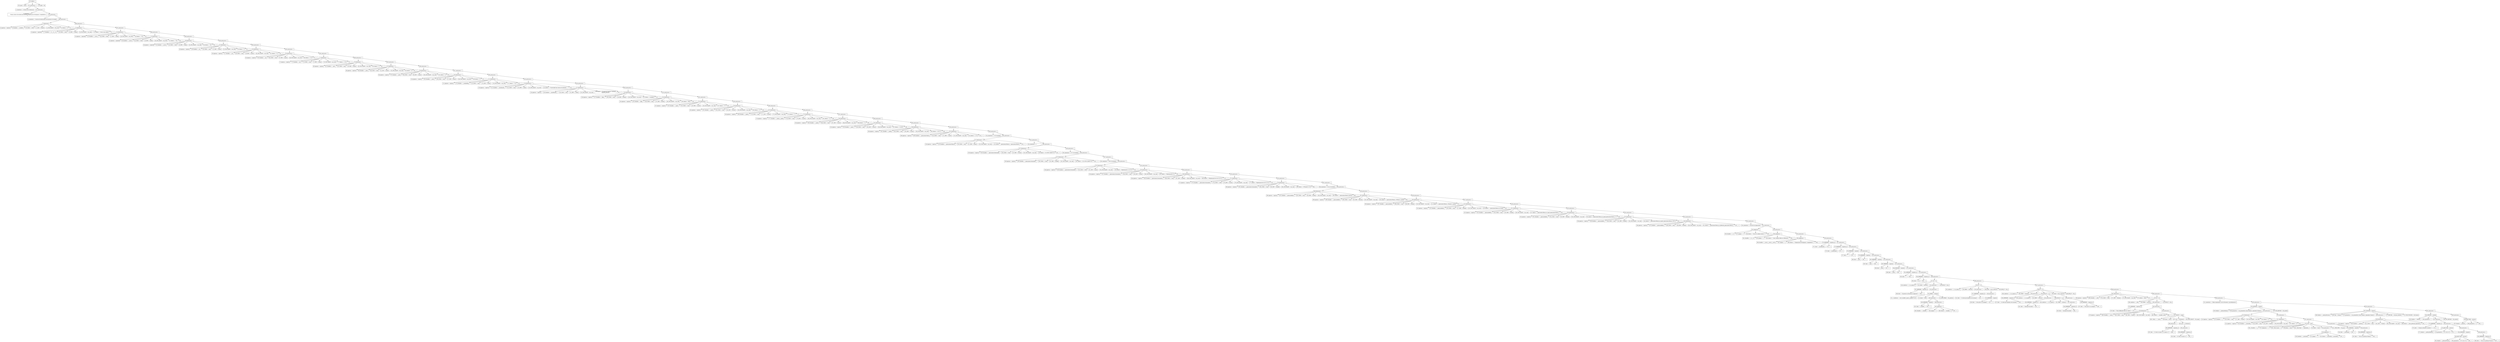 digraph G {node[shape=box, style=filled, color=black, fillcolor=white]; edge[color=black];rankdir=UD 

"673_Global -> "->"674_inicio -> inicio"
"673_Global -> "->"672_instruccion -> "
"672_instruccion -> "->"2_comentario -> /////inicio de la traduccion
"
"672_instruccion -> "->"671_instruccion -> "
"671_instruccion -> "->"4_comentario -> /*
        Primer archivo de entrada para proyecto organizacion de lenguajes y compiladores 1
*/"
"671_instruccion -> "->"670_instruccion -> "
"670_instruccion -> "->"6_comentario -> //seccion de declraciones de funciones de variables
"
"670_instruccion -> "->"669_instruccion -> "
"669_instruccion -> "->"7_Declaracion -> "
"7_Declaracion -> "->"8_Ingresar -> Ingresar"
"7_Declaracion -> "->"9_Variables -> _variable1_"
"7_Declaracion -> "->"10_COMO -> coMo"
"7_Declaracion -> "->"11_TIPO -> NumEro"
"7_Declaracion -> "->"12_CON_VALOR -> cOn_valor"
"7_Declaracion -> "->"13_Valores -> 5"
"7_Declaracion -> "->"14_; -> ;"
"669_instruccion -> "->"668_instruccion -> "
"668_instruccion -> "->"15_Declaracion -> "
"15_Declaracion -> "->"16_Ingresar -> ingresaR"
"15_Declaracion -> "->"17_Variables -> _v1_,_v2_,_v3_"
"15_Declaracion -> "->"18_COMO -> cOmo"
"15_Declaracion -> "->"19_TIPO -> CadenA"
"15_Declaracion -> "->"20_CON_VALOR -> con_vAlor"
"15_Declaracion -> "->"21_Valores -> \"esta es una cadena\""
"15_Declaracion -> "->"22_; -> ;"
"668_instruccion -> "->"667_instruccion -> "
"667_instruccion -> "->"23_Declaracion -> "
"23_Declaracion -> "->"24_Ingresar -> ingresaR"
"23_Declaracion -> "->"25_Variables -> _curso1_"
"23_Declaracion -> "->"26_COMO -> cOmo"
"23_Declaracion -> "->"27_TIPO -> cadena"
"23_Declaracion -> "->"28_CON_VALOR -> con_vAlor"
"23_Declaracion -> "->"29_Valores -> \"olc\""
"23_Declaracion -> "->"30_; -> ;"
"667_instruccion -> "->"666_instruccion -> "
"666_instruccion -> "->"31_Declaracion -> "
"31_Declaracion -> "->"32_Ingresar -> ingresaR"
"31_Declaracion -> "->"33_Variables -> _curso2_"
"31_Declaracion -> "->"34_COMO -> cOmo"
"31_Declaracion -> "->"35_TIPO -> cadena"
"31_Declaracion -> "->"36_CON_VALOR -> con_vAlor"
"31_Declaracion -> "->"37_Valores -> \"olc\""
"31_Declaracion -> "->"38_; -> ;"
"666_instruccion -> "->"665_instruccion -> "
"665_instruccion -> "->"39_Declaracion -> "
"39_Declaracion -> "->"40_Ingresar -> ingresaR"
"39_Declaracion -> "->"41_Variables -> _curso3_"
"39_Declaracion -> "->"42_COMO -> cOmo"
"39_Declaracion -> "->"43_TIPO -> cadena"
"39_Declaracion -> "->"44_CON_VALOR -> con_vAlor"
"39_Declaracion -> "->"45_Valores -> \"olc\""
"39_Declaracion -> "->"46_; -> ;"
"665_instruccion -> "->"664_instruccion -> "
"664_instruccion -> "->"47_Declaracion -> "
"47_Declaracion -> "->"48_Ingresar -> ingresar"
"47_Declaracion -> "->"49_Variables -> _pi1_"
"47_Declaracion -> "->"50_COMO -> como"
"47_Declaracion -> "->"51_TIPO -> numero"
"47_Declaracion -> "->"52_CON_VALOR -> con_valor"
"47_Declaracion -> "->"53_Valores -> 3"
"47_Declaracion -> "->"54_; -> ;"
"664_instruccion -> "->"663_instruccion -> "
"663_instruccion -> "->"55_Declaracion -> "
"55_Declaracion -> "->"56_Ingresar -> ingresar"
"55_Declaracion -> "->"57_Variables -> _pi2_"
"55_Declaracion -> "->"58_COMO -> como"
"55_Declaracion -> "->"59_TIPO -> numero"
"55_Declaracion -> "->"60_CON_VALOR -> con_valor"
"55_Declaracion -> "->"61_Valores -> 3.1"
"55_Declaracion -> "->"62_; -> ;"
"663_instruccion -> "->"662_instruccion -> "
"662_instruccion -> "->"63_Declaracion -> "
"63_Declaracion -> "->"64_Ingresar -> ingresar"
"63_Declaracion -> "->"65_Variables -> _pi3_"
"63_Declaracion -> "->"66_COMO -> como"
"63_Declaracion -> "->"67_TIPO -> numero"
"63_Declaracion -> "->"68_CON_VALOR -> con_valor"
"63_Declaracion -> "->"69_Valores -> 3.14"
"63_Declaracion -> "->"70_; -> ;"
"662_instruccion -> "->"661_instruccion -> "
"661_instruccion -> "->"71_Declaracion -> "
"71_Declaracion -> "->"72_Ingresar -> ingresar"
"71_Declaracion -> "->"73_Variables -> _pi4_"
"71_Declaracion -> "->"74_COMO -> como"
"71_Declaracion -> "->"75_TIPO -> numero"
"71_Declaracion -> "->"76_CON_VALOR -> con_valor"
"71_Declaracion -> "->"77_Valores -> 3.141"
"71_Declaracion -> "->"78_; -> ;"
"661_instruccion -> "->"660_instruccion -> "
"660_instruccion -> "->"79_Declaracion -> "
"79_Declaracion -> "->"80_Ingresar -> ingresar"
"79_Declaracion -> "->"81_Variables -> _anio1_"
"79_Declaracion -> "->"82_COMO -> como"
"79_Declaracion -> "->"83_TIPO -> numero"
"79_Declaracion -> "->"84_CON_VALOR -> con_valor"
"79_Declaracion -> "->"85_Valores -> 1"
"79_Declaracion -> "->"86_; -> ;"
"660_instruccion -> "->"659_instruccion -> "
"659_instruccion -> "->"87_Declaracion -> "
"87_Declaracion -> "->"88_Ingresar -> ingresar"
"87_Declaracion -> "->"89_Variables -> _anio2_"
"87_Declaracion -> "->"90_COMO -> como"
"87_Declaracion -> "->"91_TIPO -> numero"
"87_Declaracion -> "->"92_CON_VALOR -> con_valor"
"87_Declaracion -> "->"93_Valores -> 9"
"87_Declaracion -> "->"94_; -> ;"
"659_instruccion -> "->"658_instruccion -> "
"658_instruccion -> "->"95_Declaracion -> "
"95_Declaracion -> "->"96_Ingresar -> ingresar"
"95_Declaracion -> "->"97_Variables -> _anio3_"
"95_Declaracion -> "->"98_COMO -> como"
"95_Declaracion -> "->"99_TIPO -> numero"
"95_Declaracion -> "->"100_CON_VALOR -> con_valor"
"95_Declaracion -> "->"101_Valores -> 4"
"95_Declaracion -> "->"102_; -> ;"
"658_instruccion -> "->"657_instruccion -> "
"657_instruccion -> "->"103_Declaracion -> "
"103_Declaracion -> "->"104_Ingresar -> ingresar"
"103_Declaracion -> "->"105_Variables -> _anio4_"
"103_Declaracion -> "->"106_COMO -> como"
"103_Declaracion -> "->"107_TIPO -> numero"
"103_Declaracion -> "->"108_CON_VALOR -> con_valor"
"103_Declaracion -> "->"109_Valores -> 5"
"103_Declaracion -> "->"110_; -> ;"
"657_instruccion -> "->"656_instruccion -> "
"656_instruccion -> "->"111_Declaracion -> "
"111_Declaracion -> "->"112_Ingresar -> ingresar"
"111_Declaracion -> "->"113_Variables -> _variableNeg_"
"111_Declaracion -> "->"114_COMO -> como"
"111_Declaracion -> "->"115_TIPO -> numero"
"111_Declaracion -> "->"116_CON_VALOR -> con_valor"
"111_Declaracion -> "->"117_Valores -> -5.0"
"111_Declaracion -> "->"118_; -> ;"
"656_instruccion -> "->"655_instruccion -> "
"655_instruccion -> "->"119_Declaracion -> "
"119_Declaracion -> "->"120_Ingresar -> ingresar"
"119_Declaracion -> "->"121_Variables -> _encabezado1_"
"119_Declaracion -> "->"122_COMO -> como"
"119_Declaracion -> "->"123_TIPO -> cadena"
"119_Declaracion -> "->"124_CON_VALOR -> con_valor"
"119_Declaracion -> "->"125_Valores -> \"Universidad San Carlos de Guatemala...;\""
"119_Declaracion -> "->"126_; -> ;"
"655_instruccion -> "->"654_instruccion -> "
"654_instruccion -> "->"127_Declaracion -> "
"127_Declaracion -> "->"128_Ingresar -> ingresar"
"127_Declaracion -> "->"129_Variables -> _encabezado2_"
"127_Declaracion -> "->"130_COMO -> como"
"127_Declaracion -> "->"131_TIPO -> cadena"
"127_Declaracion -> "->"132_CON_VALOR -> con_valor"
"127_Declaracion -> "->"133_Valores -> \"Escuela de Ciencias y Sistemas
Segundo semestre
\""
"127_Declaracion -> "->"134_; -> ;"
"654_instruccion -> "->"653_instruccion -> "
"653_instruccion -> "->"135_Declaracion -> "
"135_Declaracion -> "->"136_Ingresar -> ingresar"
"135_Declaracion -> "->"137_Variables -> _flag1_"
"135_Declaracion -> "->"138_COMO -> como"
"135_Declaracion -> "->"139_TIPO -> boolean"
"135_Declaracion -> "->"140_CON_VALOR -> con_valor"
"135_Declaracion -> "->"141_Valores -> verdadero"
"135_Declaracion -> "->"142_; -> ;"
"653_instruccion -> "->"652_instruccion -> "
"652_instruccion -> "->"143_Declaracion -> "
"143_Declaracion -> "->"144_Ingresar -> ingresar"
"143_Declaracion -> "->"145_Variables -> _flag2_"
"143_Declaracion -> "->"146_COMO -> como"
"143_Declaracion -> "->"147_TIPO -> boolean"
"143_Declaracion -> "->"148_CON_VALOR -> con_valor"
"143_Declaracion -> "->"149_Valores -> falso"
"143_Declaracion -> "->"150_; -> ;"
"652_instruccion -> "->"651_instruccion -> "
"651_instruccion -> "->"151_Declaracion -> "
"151_Declaracion -> "->"152_Ingresar -> ingresar"
"151_Declaracion -> "->"153_Variables -> _name1_"
"151_Declaracion -> "->"154_COMO -> como"
"151_Declaracion -> "->"155_TIPO -> caracter"
"151_Declaracion -> "->"156_CON_VALOR -> con_valor"
"151_Declaracion -> "->"157_Valores -> 'f'"
"151_Declaracion -> "->"158_; -> ;"
"651_instruccion -> "->"650_instruccion -> "
"650_instruccion -> "->"159_Declaracion -> "
"159_Declaracion -> "->"160_Ingresar -> ingresar"
"159_Declaracion -> "->"161_Variables -> _name2_"
"159_Declaracion -> "->"162_COMO -> como"
"159_Declaracion -> "->"163_TIPO -> caracter"
"159_Declaracion -> "->"164_CON_VALOR -> con_valor"
"159_Declaracion -> "->"165_Valores -> 'e'"
"159_Declaracion -> "->"166_; -> ;"
"650_instruccion -> "->"649_instruccion -> "
"649_instruccion -> "->"167_Declaracion -> "
"167_Declaracion -> "->"168_Ingresar -> ingresar"
"167_Declaracion -> "->"169_Variables -> _name3_"
"167_Declaracion -> "->"170_COMO -> como"
"167_Declaracion -> "->"171_TIPO -> caracter"
"167_Declaracion -> "->"172_CON_VALOR -> con_valor"
"167_Declaracion -> "->"173_Valores -> 'r'"
"167_Declaracion -> "->"174_; -> ;"
"649_instruccion -> "->"648_instruccion -> "
"648_instruccion -> "->"175_Declaracion -> "
"175_Declaracion -> "->"176_Ingresar -> ingresar"
"175_Declaracion -> "->"177_Variables -> _name4_,_name6_"
"175_Declaracion -> "->"178_COMO -> como"
"175_Declaracion -> "->"179_TIPO -> caracter"
"175_Declaracion -> "->"180_CON_VALOR -> con_valor"
"175_Declaracion -> "->"181_Valores -> 'n'"
"175_Declaracion -> "->"182_; -> ;"
"648_instruccion -> "->"647_instruccion -> "
"647_instruccion -> "->"183_Declaracion -> "
"183_Declaracion -> "->"184_Ingresar -> ingresar"
"183_Declaracion -> "->"185_Variables -> _name5_"
"183_Declaracion -> "->"186_COMO -> como"
"183_Declaracion -> "->"187_TIPO -> caracter"
"183_Declaracion -> "->"188_CON_VALOR -> con_valor"
"183_Declaracion -> "->"189_Valores -> 'a'"
"183_Declaracion -> "->"190_; -> ;"
"647_instruccion -> "->"646_instruccion -> "
"646_instruccion -> "->"191_Declaracion -> "
"191_Declaracion -> "->"192_Ingresar -> ingresar"
"191_Declaracion -> "->"193_Variables -> _name7_"
"191_Declaracion -> "->"194_COMO -> como"
"191_Declaracion -> "->"195_TIPO -> caracter"
"191_Declaracion -> "->"196_CON_VALOR -> con_valor"
"191_Declaracion -> "->"197_Valores -> '${100}'"
"191_Declaracion -> "->"198_; -> ;"
"646_instruccion -> "->"645_instruccion -> "
"645_instruccion -> "->"199_Declaracion -> "
"199_Declaracion -> "->"200_Ingresar -> ingresar"
"199_Declaracion -> "->"201_Variables -> _name8_"
"199_Declaracion -> "->"202_COMO -> como"
"199_Declaracion -> "->"203_TIPO -> caracter"
"199_Declaracion -> "->"204_CON_VALOR -> con_valor"
"199_Declaracion -> "->"205_Valores -> '${111}'"
"199_Declaracion -> "->"206_; -> ;"
"645_instruccion -> "->"644_instruccion -> "
"644_instruccion -> "->"207_Declaracion -> "
"207_Declaracion -> "->"208_Ingresar -> ingresar"
"207_Declaracion -> "->"209_Variables -> _operaciones1Basica_"
"207_Declaracion -> "->"210_COMO -> como"
"207_Declaracion -> "->"211_TIPO -> numero"
"207_Declaracion -> "->"212_CON_VALOR -> con_valor"
"207_Declaracion -> "->"213_Valores -> 1+(1)"
"207_Declaracion -> "->"214_; -> ;"
"644_instruccion -> "->"643_instruccion -> "
"643_instruccion -> "->"216_comentario -> //2 el resultado
"
"643_instruccion -> "->"642_instruccion -> "
"642_instruccion -> "->"217_Declaracion -> "
"217_Declaracion -> "->"218_Ingresar -> ingresar"
"217_Declaracion -> "->"219_Variables -> _operaciones1Basica2_"
"217_Declaracion -> "->"220_COMO -> como"
"217_Declaracion -> "->"221_TIPO -> numero"
"217_Declaracion -> "->"222_CON_VALOR -> con_valor"
"217_Declaracion -> "->"223_Valores -> _operaciones1Basica_+_operaciones1Basica_"
"217_Declaracion -> "->"224_; -> ;"
"642_instruccion -> "->"641_instruccion -> "
"641_instruccion -> "->"226_comentario -> //               
"
"641_instruccion -> "->"640_instruccion -> "
"640_instruccion -> "->"227_Declaracion -> "
"227_Declaracion -> "->"228_Ingresar -> ingresar"
"227_Declaracion -> "->"229_Variables -> _operaciones1Intermedia_"
"227_Declaracion -> "->"230_COMO -> Como"
"227_Declaracion -> "->"231_TIPO -> nUmero"
"227_Declaracion -> "->"232_CON_VALOR -> con_valor"
"227_Declaracion -> "->"233_Valores -> 15+(9*8)+200/8*3+9"
"227_Declaracion -> "->"234_; -> ;"
"640_instruccion -> "->"639_instruccion -> "
"639_instruccion -> "->"236_comentario -> //171 el resultado
"
"639_instruccion -> "->"638_instruccion -> "
"638_instruccion -> "->"237_Declaracion -> "
"237_Declaracion -> "->"238_Ingresar -> ingresar"
"237_Declaracion -> "->"239_Variables -> _operaciones1Avanzadas1_"
"237_Declaracion -> "->"240_COMO -> ComO"
"237_Declaracion -> "->"241_TIPO -> numeRo"
"237_Declaracion -> "->"242_CON_VALOR -> con_valor"
"237_Declaracion -> "->"243_Valores -> ((15+9)*8+200/8*3+9)"
"237_Declaracion -> "->"244_; -> ;"
"638_instruccion -> "->"637_instruccion -> "
"637_instruccion -> "->"246_comentario -> //291 el resultado
"
"637_instruccion -> "->"636_instruccion -> "
"636_instruccion -> "->"247_Declaracion -> "
"247_Declaracion -> "->"248_Ingresar -> ingresar"
"247_Declaracion -> "->"249_Variables -> _operaciones1Avanzadas2_"
"247_Declaracion -> "->"250_COMO -> coMo"
"247_Declaracion -> "->"251_TIPO -> numero"
"247_Declaracion -> "->"252_CON_VALOR -> con_valor"
"247_Declaracion -> "->"253_Valores -> 30potencia[22.2-2.2]+(2)"
"247_Declaracion -> "->"254_; -> ;"
"636_instruccion -> "->"635_instruccion -> "
"635_instruccion -> "->"255_Declaracion -> "
"255_Declaracion -> "->"256_Ingresar -> ingresar"
"255_Declaracion -> "->"257_Variables -> _operaciones1Avanzadas3_"
"255_Declaracion -> "->"258_COMO -> como"
"255_Declaracion -> "->"259_TIPO -> nuMero"
"255_Declaracion -> "->"260_CON_VALOR -> con_valor"
"255_Declaracion -> "->"261_Valores -> (30potencia[2])+(2)"
"255_Declaracion -> "->"262_; -> ;"
"635_instruccion -> "->"634_instruccion -> "
"634_instruccion -> "->"263_Declaracion -> "
"263_Declaracion -> "->"264_Ingresar -> ingresar"
"263_Declaracion -> "->"265_Variables -> _operaciones1Avanzadas4_"
"263_Declaracion -> "->"266_COMO -> Como"
"263_Declaracion -> "->"267_TIPO -> numeRo"
"263_Declaracion -> "->"268_CON_VALOR -> con_valor"
"263_Declaracion -> "->"269_Valores -> (30potencia[10-8+9-4*2-1])+(2)"
"263_Declaracion -> "->"270_; -> ;"
"634_instruccion -> "->"633_instruccion -> "
"633_instruccion -> "->"271_Declaracion -> "
"271_Declaracion -> "->"272_Ingresar -> ingresar"
"271_Declaracion -> "->"273_Variables -> _operaciones1Avanzadas5_"
"271_Declaracion -> "->"274_COMO -> coMo"
"271_Declaracion -> "->"275_TIPO -> nUmero"
"271_Declaracion -> "->"276_CON_VALOR -> con_valor"
"271_Declaracion -> "->"277_Valores -> 30potencia[10-8+9-4*2-1]+(2)"
"271_Declaracion -> "->"278_; -> ;"
"633_instruccion -> "->"632_instruccion -> "
"632_instruccion -> "->"279_Declaracion -> "
"279_Declaracion -> "->"280_Ingresar -> ingresar"
"279_Declaracion -> "->"281_Variables -> _operaciones1Avanzadas6_"
"279_Declaracion -> "->"282_COMO -> Como"
"279_Declaracion -> "->"283_TIPO -> numeRo"
"279_Declaracion -> "->"284_CON_VALOR -> con_valor"
"279_Declaracion -> "->"285_Valores -> (5*8)mod(1+5+6)"
"279_Declaracion -> "->"286_; -> ;"
"632_instruccion -> "->"631_instruccion -> "
"631_instruccion -> "->"288_comentario -> //4 es el resultado
"
"631_instruccion -> "->"630_instruccion -> "
"630_instruccion -> "->"289_Declaracion -> "
"289_Declaracion -> "->"290_Ingresar -> ingresar"
"289_Declaracion -> "->"291_Variables -> _operacionRela3_"
"289_Declaracion -> "->"292_COMO -> como"
"289_Declaracion -> "->"293_TIPO -> boolean"
"289_Declaracion -> "->"294_CON_VALOR -> con_valor"
"289_Declaracion -> "->"295_Valores -> _operaciones1Basica_mayor8"
"289_Declaracion -> "->"296_; -> ;"
"630_instruccion -> "->"629_instruccion -> "
"629_instruccion -> "->"297_Declaracion -> "
"297_Declaracion -> "->"298_Ingresar -> ingresar"
"297_Declaracion -> "->"299_Variables -> _operacionRela3_"
"297_Declaracion -> "->"300_COMO -> como"
"297_Declaracion -> "->"301_TIPO -> BooLean"
"297_Declaracion -> "->"302_CON_VALOR -> con_valor"
"297_Declaracion -> "->"303_Valores -> (_operaciones1Basica_+6)Mayor_o_igual8"
"297_Declaracion -> "->"304_; -> ;"
"629_instruccion -> "->"628_instruccion -> "
"628_instruccion -> "->"305_Declaracion -> "
"305_Declaracion -> "->"306_Ingresar -> ingresar"
"305_Declaracion -> "->"307_Variables -> _operacionRela3_"
"305_Declaracion -> "->"308_COMO -> como"
"305_Declaracion -> "->"309_TIPO -> boolean"
"305_Declaracion -> "->"310_CON_VALOR -> con_valor"
"305_Declaracion -> "->"311_Valores -> (_operaciones1Basica_+6)menor_o_igual8"
"305_Declaracion -> "->"312_; -> ;"
"628_instruccion -> "->"627_instruccion -> "
"627_instruccion -> "->"313_Declaracion -> "
"313_Declaracion -> "->"314_Ingresar -> ingresar"
"313_Declaracion -> "->"315_Variables -> _operacionRela4_"
"313_Declaracion -> "->"316_COMO -> como"
"313_Declaracion -> "->"317_TIPO -> booleAn"
"313_Declaracion -> "->"318_CON_VALOR -> con_valor"
"313_Declaracion -> "->"319_Valores -> _operaciones1Basica_es_iGual8"
"313_Declaracion -> "->"320_; -> ;"
"627_instruccion -> "->"626_instruccion -> "
"626_instruccion -> "->"321_Declaracion -> "
"321_Declaracion -> "->"322_Ingresar -> ingresar"
"321_Declaracion -> "->"323_Variables -> _operacionRela5_"
"321_Declaracion -> "->"324_COMO -> como"
"321_Declaracion -> "->"325_TIPO -> boolean"
"321_Declaracion -> "->"326_CON_VALOR -> con_valor"
"321_Declaracion -> "->"327_Valores -> _operaciones1Basica_es_igual_operaciones1Basica_"
"321_Declaracion -> "->"328_; -> ;"
"626_instruccion -> "->"625_instruccion -> "
"625_instruccion -> "->"329_Declaracion -> "
"329_Declaracion -> "->"330_Ingresar -> ingresar"
"329_Declaracion -> "->"331_Variables -> _operacionRela6_"
"329_Declaracion -> "->"332_COMO -> como"
"329_Declaracion -> "->"333_TIPO -> Boolean"
"329_Declaracion -> "->"334_CON_VALOR -> con_valor"
"329_Declaracion -> "->"335_Valores -> _operaciones1Basica_es_iguAl_operaciones1Basica_+1"
"329_Declaracion -> "->"336_; -> ;"
"625_instruccion -> "->"624_instruccion -> "
"624_instruccion -> "->"337_Declaracion -> "
"337_Declaracion -> "->"338_Ingresar -> ingresar"
"337_Declaracion -> "->"339_Variables -> _operacionRela7_"
"337_Declaracion -> "->"340_COMO -> como"
"337_Declaracion -> "->"341_TIPO -> boolEan"
"337_Declaracion -> "->"342_CON_VALOR -> con_valor"
"337_Declaracion -> "->"343_Valores -> _operaciones1Basica_es_igual(_operaciones1Basica_)*(8+5)"
"337_Declaracion -> "->"344_; -> ;"
"624_instruccion -> "->"623_instruccion -> "
"623_instruccion -> "->"345_Declaracion -> "
"345_Declaracion -> "->"346_Ingresar -> ingresar"
"345_Declaracion -> "->"347_Variables -> _operacionRela5_"
"345_Declaracion -> "->"348_COMO -> como"
"345_Declaracion -> "->"349_TIPO -> bOoleAn"
"345_Declaracion -> "->"350_CON_VALOR -> con_valor"
"345_Declaracion -> "->"351_Valores -> _operaciones1Basica_es_diferente_operaciones1Basica_"
"345_Declaracion -> "->"352_; -> ;"
"623_instruccion -> "->"622_instruccion -> "
"622_instruccion -> "->"354_comentario -> //seccion de asignaciones
"
"622_instruccion -> "->"621_instruccion -> "
"621_instruccion -> "->"355_Asignacion -> "
"355_Asignacion -> "->"356_Variables -> _v1_"
"355_Asignacion -> "->"357_Asignar -> ->"
"355_Asignacion -> "->"358_Valores -> \"esta es la cadena numero 1\""
"355_Asignacion -> "->"359_; -> ;"
"621_instruccion -> "->"620_instruccion -> "
"620_instruccion -> "->"360_Asignacion -> "
"360_Asignacion -> "->"361_Variables -> _v2_,_v3_"
"360_Asignacion -> "->"362_Asignar -> ->"
"360_Asignacion -> "->"363_Valores -> \"estas cadenas deben ser diferentes\""
"360_Asignacion -> "->"364_; -> ;"
"620_instruccion -> "->"619_instruccion -> "
"619_instruccion -> "->"365_Asignacion -> "
"365_Asignacion -> "->"366_Variables -> _curso1_,_curso2_,_curso3_"
"365_Asignacion -> "->"367_Asignar -> ->"
"365_Asignacion -> "->"368_Valores -> \"Organizacion de lenguajes y compiladores 1\""
"365_Asignacion -> "->"369_; -> ;"
"619_instruccion -> "->"618_instruccion -> "
"618_instruccion -> "->"370_IMPRIMIR -> imprimir_nl"
"370_IMPRIMIR -> imprimir_nl"->"371_Valor -> _encabezado1_"
"370_IMPRIMIR -> imprimir_nl"->"372_; -> ;"
"618_instruccion -> "->"617_instruccion -> "
"617_instruccion -> "->"373_IMPRIMIR -> imprimir_nl"
"373_IMPRIMIR -> imprimir_nl"->"374_Valor -> _encabezado2_"
"373_IMPRIMIR -> imprimir_nl"->"375_; -> ;"
"617_instruccion -> "->"616_instruccion -> "
"616_instruccion -> "->"376_IMPRIMIR -> imprimir"
"376_IMPRIMIR -> imprimir"->"377_Valor -> \"...\""
"376_IMPRIMIR -> imprimir"->"378_; -> ;"
"616_instruccion -> "->"615_instruccion -> "
"615_instruccion -> "->"379_IMPRIMIR -> imprimir"
"379_IMPRIMIR -> imprimir"->"380_Valor -> _anio1_"
"379_IMPRIMIR -> imprimir"->"381_; -> ;"
"615_instruccion -> "->"614_instruccion -> "
"614_instruccion -> "->"382_IMPRIMIR -> imprimir"
"382_IMPRIMIR -> imprimir"->"383_Valor -> _anio2_"
"382_IMPRIMIR -> imprimir"->"384_; -> ;"
"614_instruccion -> "->"613_instruccion -> "
"613_instruccion -> "->"385_IMPRIMIR -> imprimir"
"385_IMPRIMIR -> imprimir"->"386_Valor -> _anio3_"
"385_IMPRIMIR -> imprimir"->"387_; -> ;"
"613_instruccion -> "->"612_instruccion -> "
"612_instruccion -> "->"388_IMPRIMIR -> imprimir"
"388_IMPRIMIR -> imprimir"->"389_Valor -> _anio4_"
"388_IMPRIMIR -> imprimir"->"390_; -> ;"
"612_instruccion -> "->"611_instruccion -> "
"611_instruccion -> "->"391_IMPRIMIR -> imprimir_nl"
"391_IMPRIMIR -> imprimir_nl"->"392_Valor -> \".\""
"391_IMPRIMIR -> imprimir_nl"->"393_; -> ;"
"611_instruccion -> "->"610_instruccion -> "
"610_instruccion -> "->"394_IMPRIMIR -> imprimir_nl"
"394_IMPRIMIR -> imprimir_nl"->"395_Valor -> (_v3_)"
"394_IMPRIMIR -> imprimir_nl"->"396_; -> ;"
"610_instruccion -> "->"609_instruccion -> "
"609_instruccion -> "->"417_IF -> si"
"417_IF -> si"->"418_condicion -> _v1_es_igual_v2_"
"417_IF -> si"->"419_THEN -> entonces"
"417_IF -> si"->"415_instruccion -> "
"415_instruccion -> "->"397_IMPRIMIR -> imprimir_nl"
"397_IMPRIMIR -> imprimir_nl"->"398_Valor -> \"Al parecer no funciona la asignacion\""
"397_IMPRIMIR -> imprimir_nl"->"399_; -> ;"
"415_instruccion -> "->"414_instruccion -> "
"414_instruccion -> "->"410_WHILE -> mientras"
"410_WHILE -> mientras"->"411_<condicion> -> not(_variable1_mayor_o_igual5*5+8/2)"
"410_WHILE -> mientras"->"412_Hacer -> hacer"
"410_WHILE -> mientras"->"409_instruccion -> "
"409_instruccion -> "->"400_IMPRIMIR -> imprimir"
"400_IMPRIMIR -> imprimir"->"401_Valor -> _variable1_"
"400_IMPRIMIR -> imprimir"->"402_; -> ;"
"409_instruccion -> "->"408_instruccion -> "
"408_instruccion -> "->"403_Asignacion -> "
"403_Asignacion -> "->"404_Variables -> _variable1_"
"403_Asignacion -> "->"405_Asignar -> ->"
"403_Asignacion -> "->"406_Valores -> _variable1_+1"
"403_Asignacion -> "->"407_; -> ;"
"410_WHILE -> mientras"->"413_END_WHILE -> fin_mientras"
"417_IF -> si"->"420_END_IF -> fin_si"
"609_instruccion -> "->"608_instruccion -> "
"608_instruccion -> "->"432_IF -> si"
"432_IF -> si"->"433_condicion -> _v1_es_igual_v2_"
"432_IF -> si"->"434_THEN -> entonces"
"432_IF -> si"->"424_instruccion -> "
"424_instruccion -> "->"421_IMPRIMIR -> imprimir_nl"
"421_IMPRIMIR -> imprimir_nl"->"422_Valor -> \"no tiene que imprimir este mensaje\""
"421_IMPRIMIR -> imprimir_nl"->"423_; -> ;"
"432_IF -> si"->"430_ELSE -> de_lo_contrario"
"430_ELSE -> de_lo_contrario"->"428_instruccion -> "
"428_instruccion -> "->"425_IMPRIMIR -> imprimir"
"425_IMPRIMIR -> imprimir"->"426_Valor -> \"este print es un ejemplo\""
"425_IMPRIMIR -> imprimir"->"427_; -> ;"
"432_IF -> si"->"435_END_IF -> fin_si"
"608_instruccion -> "->"607_instruccion -> "
"607_instruccion -> "->"463_IF -> si"
"463_IF -> si"->"464_condicion -> _v1_es_igual_v2_"
"463_IF -> si"->"465_THEN -> entonces"
"463_IF -> si"->"439_instruccion -> "
"439_instruccion -> "->"436_IMPRIMIR -> imprimir_nl"
"436_IMPRIMIR -> imprimir_nl"->"437_Valor -> \"no tiene que imprimir este mensaje\""
"436_IMPRIMIR -> imprimir_nl"->"438_; -> ;"
"463_IF -> si"->"453_ELSE_IF -> o_si"
"453_ELSE_IF -> o_si"->"454_condicion -> _v1_es_igual13"
"453_ELSE_IF -> o_si"->"455_THEN -> entonces"
"453_ELSE_IF -> o_si"->"443_instruccion -> "
"443_instruccion -> "->"440_IMPRIMIR -> imprimir_nl"
"440_IMPRIMIR -> imprimir_nl"->"441_Valor -> \"mensaje de prueba\""
"440_IMPRIMIR -> imprimir_nl"->"442_; -> ;"
"453_ELSE_IF -> o_si"->"449_ELSE_IF -> o_si"
"449_ELSE_IF -> o_si"->"450_condicion -> _v1_es_igual14"
"449_ELSE_IF -> o_si"->"451_THEN -> entonces"
"449_ELSE_IF -> o_si"->"447_instruccion -> "
"447_instruccion -> "->"444_IMPRIMIR -> imprimir_nl"
"444_IMPRIMIR -> imprimir_nl"->"445_Valor -> \"mensaje de prueba\""
"444_IMPRIMIR -> imprimir_nl"->"446_; -> ;"
"463_IF -> si"->"461_ELSE -> de_lo_contrario"
"461_ELSE -> de_lo_contrario"->"459_instruccion -> "
"459_instruccion -> "->"456_IMPRIMIR -> imprimir_nl"
"456_IMPRIMIR -> imprimir_nl"->"457_Valor -> \"este print es un ejemplo\""
"456_IMPRIMIR -> imprimir_nl"->"458_; -> ;"
"463_IF -> si"->"466_END_IF -> fin_si"
"607_instruccion -> "->"606_instruccion -> "
"606_instruccion -> "->"467_Declaracion -> "
"467_Declaracion -> "->"468_Ingresar -> ingresar"
"467_Declaracion -> "->"469_Variables -> _varB_"
"467_Declaracion -> "->"470_COMO -> como"
"467_Declaracion -> "->"471_TIPO -> Boolean"
"467_Declaracion -> "->"472_CON_VALOR -> con_valor"
"467_Declaracion -> "->"473_Valores -> falso"
"467_Declaracion -> "->"474_; -> ;"
"606_instruccion -> "->"605_instruccion -> "
"605_instruccion -> "->"507_IF -> si"
"507_IF -> si"->"508_condicion -> _varB_"
"507_IF -> si"->"509_THEN -> entonces"
"507_IF -> si"->"505_instruccion -> "
"505_instruccion -> "->"475_IMPRIMIR -> imprimir_nl"
"475_IMPRIMIR -> imprimir_nl"->"476_Valor -> \"Estas definiendo bien los valores\""
"475_IMPRIMIR -> imprimir_nl"->"477_; -> ;"
"505_instruccion -> "->"504_instruccion -> "
"504_instruccion -> "->"478_Declaracion -> "
"478_Declaracion -> "->"479_Ingresar -> ingresar"
"478_Declaracion -> "->"480_Variables -> _varaux_"
"478_Declaracion -> "->"481_COMO -> como"
"478_Declaracion -> "->"482_TIPO -> Numero"
"478_Declaracion -> "->"483_CON_VALOR -> con_valor"
"478_Declaracion -> "->"484_Valores -> _variable1_mod2"
"478_Declaracion -> "->"485_; -> ;"
"504_instruccion -> "->"503_instruccion -> "
"503_instruccion -> "->"501_SELECT -> segun"
"501_SELECT -> segun"->"499_<Valor> -> _varaux_"
"501_SELECT -> segun"->"500_hacer -> hacer"
"501_SELECT -> segun"->"497_case -> ¿0?entonces"
"497_case -> ¿0?entonces"->"489_instruccion -> "
"489_instruccion -> "->"486_IMPRIMIR -> imprimir_nl"
"486_IMPRIMIR -> imprimir_nl"->"487_Valor -> \"el valor es mayor a 0 y menos a 2\""
"486_IMPRIMIR -> imprimir_nl"->"488_; -> ;"
"497_case -> ¿0?entonces"->"495_case -> ¿2?entonces"
"495_case -> ¿2?entonces"->"493_instruccion -> "
"493_instruccion -> "->"490_IMPRIMIR -> imprimir_nl"
"490_IMPRIMIR -> imprimir_nl"->"491_Valor -> \"el valor es mayor a 2\""
"490_IMPRIMIR -> imprimir_nl"->"492_; -> ;"
"501_SELECT -> segun"->"502_END_SELECT -> fin_segun"
"507_IF -> si"->"510_END_IF -> fin_si"
"605_instruccion -> "->"604_instruccion -> "
"604_instruccion -> "->"512_comentario -> /*Ahora empezamos con las funciones y procedimientos*/"
"604_instruccion -> "->"603_instruccion -> "
"603_instruccion -> "->"554_METODO -> metodo"
"554_METODO -> metodo"->"555_Nombre -> _potenciaManual_"
"554_METODO -> metodo"->"556_parametros -> con_parametros(_base_Numero,_exponente_Numero)"
"554_METODO -> metodo"->"553_instruccion -> "
"553_instruccion -> "->"513_Declaracion -> "
"513_Declaracion -> "->"514_Ingresar -> ingresar"
"513_Declaracion -> "->"515_Variables -> _i_"
"513_Declaracion -> "->"516_COMO -> como"
"513_Declaracion -> "->"517_TIPO -> Numero"
"513_Declaracion -> "->"518_CON_VALOR -> con_valor"
"513_Declaracion -> "->"519_Valores -> 0"
"513_Declaracion -> "->"520_; -> ;"
"553_instruccion -> "->"552_instruccion -> "
"552_instruccion -> "->"521_Declaracion -> "
"521_Declaracion -> "->"522_Ingresar -> ingresar"
"521_Declaracion -> "->"523_Variables -> _acumulado_"
"521_Declaracion -> "->"524_COMO -> como"
"521_Declaracion -> "->"525_TIPO -> Numero"
"521_Declaracion -> "->"526_CON_VALOR -> con_valor"
"521_Declaracion -> "->"527_Valores -> 0"
"521_Declaracion -> "->"528_; -> ;"
"552_instruccion -> "->"551_instruccion -> "
"551_instruccion -> "->"535_FOR -> para"
"535_FOR -> para"->"536_<Variable> -> _i_"
"535_FOR -> para"->"537_Asignacion -> ->"
"535_FOR -> para"->"538_<Valor inicial> -> 0"
"535_FOR -> para"->"539_Hasta -> hasta"
"535_FOR -> para"->"540_<Valor final> -> _exponente_-1"
"535_FOR -> para"->"541_Hacer -> hacer"
"535_FOR -> para"->"534_instruccion -> "
"534_instruccion -> "->"529_Asignacion -> "
"529_Asignacion -> "->"530_Variables -> _acumulado_"
"529_Asignacion -> "->"531_Asignar -> ->"
"529_Asignacion -> "->"532_Valores -> _acumulado_+_acumulado_"
"529_Asignacion -> "->"533_; -> ;"
"535_FOR -> para"->"542_<END_FOR> -> fin_para"
"551_instruccion -> "->"550_instruccion -> "
"550_instruccion -> "->"543_IMPRIMIR -> imprimir"
"543_IMPRIMIR -> imprimir"->"544_Valor -> _acumulado_"
"543_IMPRIMIR -> imprimir"->"545_; -> ;"
"550_instruccion -> "->"549_instruccion -> "
"549_instruccion -> "->"546_IMPRIMIR -> imprimir_nl"
"546_IMPRIMIR -> imprimir_nl"->"547_Valor -> \" Esta es la potencia Manual\""
"546_IMPRIMIR -> imprimir_nl"->"548_; -> ;"
"554_METODO -> metodo"->"557_FIN_METODO -> fin_metodo"
"603_instruccion -> "->"602_instruccion -> "
"602_instruccion -> "->"567_FUNCION -> funcion"
"567_FUNCION -> funcion"->"568_Nombre -> _potenciaFuncion_"
"567_FUNCION -> funcion"->"569_Tipo -> Numero"
"567_FUNCION -> funcion"->"570_parametros -> con_parametros(_base_Numero,_exponente_Numero)"
"567_FUNCION -> funcion"->"566_instruccion -> "
"566_instruccion -> "->"558_Declaracion -> "
"558_Declaracion -> "->"559_Ingresar -> ingresar"
"558_Declaracion -> "->"560_Variables -> _potencia_"
"558_Declaracion -> "->"561_COMO -> como"
"558_Declaracion -> "->"562_TIPO -> Numero"
"558_Declaracion -> "->"563_CON_VALOR -> con_valor"
"558_Declaracion -> "->"564_Valores -> _base_potencia[_exponente_]"
"558_Declaracion -> "->"565_; -> ;"
"567_FUNCION -> funcion"->"571_RETURN -> retornar_potencia_;"
"567_FUNCION -> funcion"->"572_FIN_FUNCION -> fin_funcion"
"602_instruccion -> "->"601_instruccion -> "
"601_instruccion -> "->"592_METODO -> metodo"
"592_METODO -> metodo"->"593_Nombre -> _metodo1_"
"592_METODO -> metodo"->"594_parametros -> "
"592_METODO -> metodo"->"591_instruccion -> "
"591_instruccion -> "->"573_IMPRIMIR -> imprimir_nl"
"573_IMPRIMIR -> imprimir_nl"->"574_Valor -> \"estamos entrando al metodo 1\""
"573_IMPRIMIR -> imprimir_nl"->"575_; -> ;"
"591_instruccion -> "->"590_instruccion -> "
"590_instruccion -> "->"576_EJECUTAR -> ejecutar"
"576_EJECUTAR -> ejecutar"->"577_Nombre -> _potenciaManual_"
"576_EJECUTAR -> ejecutar"->"578_parametros -> (3*1+4/2,3+2)"
"576_EJECUTAR -> ejecutar"->"579_; -> ;"
"590_instruccion -> "->"589_instruccion -> "
"589_instruccion -> "->"584_IMPRIMIR -> imprimir"
"584_IMPRIMIR -> imprimir"->"580_EJECUTAR -> ejecutar"
"580_EJECUTAR -> ejecutar"->"581_Nombre -> _potenciaFuncion_"
"580_EJECUTAR -> ejecutar"->"582_parametros -> (3*1+4/2,3+2)"
"580_EJECUTAR -> ejecutar"->"583_; -> ;"
"589_instruccion -> "->"588_instruccion -> "
"588_instruccion -> "->"585_IMPRIMIR -> imprimir_nl"
"585_IMPRIMIR -> imprimir_nl"->"586_Valor -> \" Esta es la potencia Funcion\""
"585_IMPRIMIR -> imprimir_nl"->"587_; -> ;"
"592_METODO -> metodo"->"595_FIN_METODO -> fin_metodo"
"601_instruccion -> "->"600_instruccion -> "
"600_instruccion -> "->"596_EJECUTAR -> ejecutar"
"596_EJECUTAR -> ejecutar"->"597_Nombre -> _metodo1_"
"596_EJECUTAR -> ejecutar"->"598_parametros -> ()"
"596_EJECUTAR -> ejecutar"->"599_; -> ;"
"673_Global -> "->"675_final -> fin"


}
